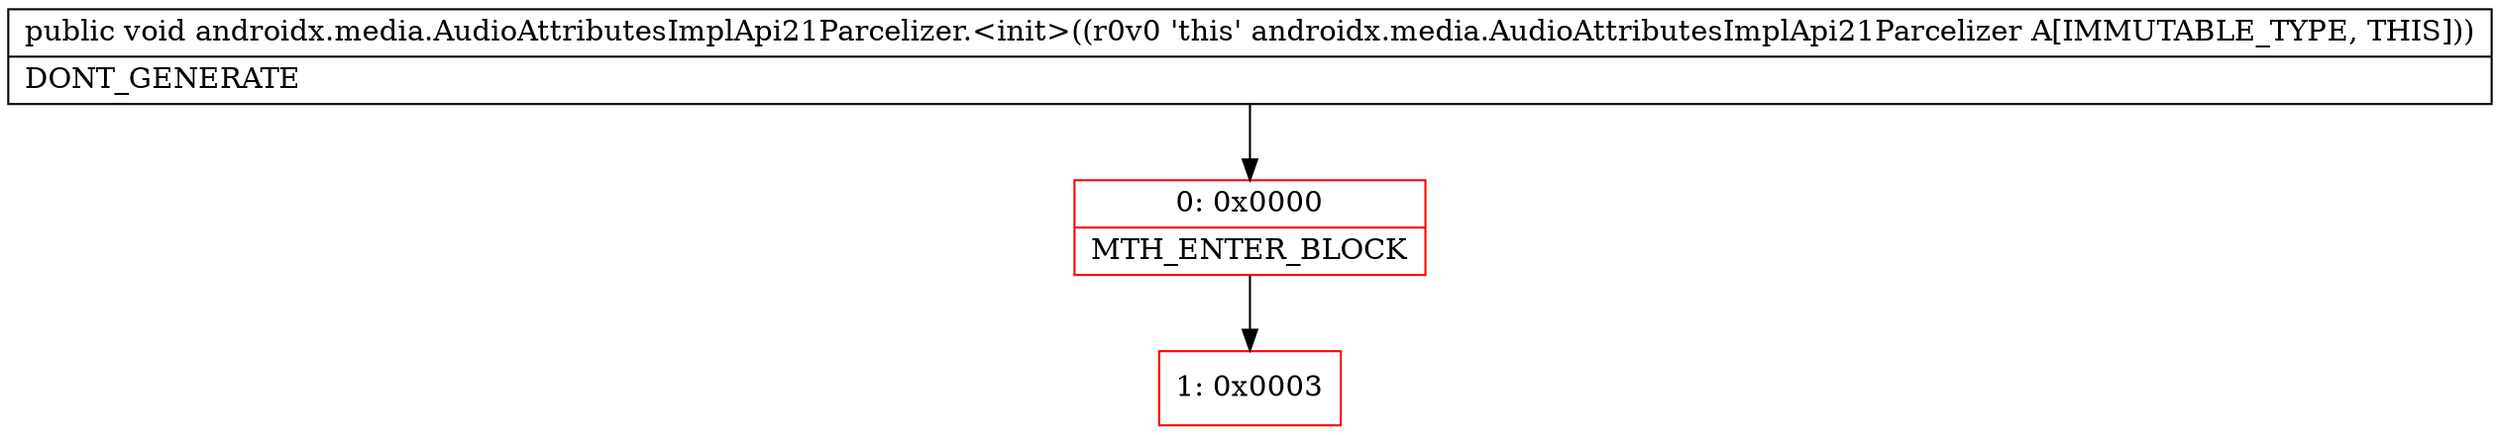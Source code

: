 digraph "CFG forandroidx.media.AudioAttributesImplApi21Parcelizer.\<init\>()V" {
subgraph cluster_Region_1881110197 {
label = "R(0)";
node [shape=record,color=blue];
}
Node_0 [shape=record,color=red,label="{0\:\ 0x0000|MTH_ENTER_BLOCK\l}"];
Node_1 [shape=record,color=red,label="{1\:\ 0x0003}"];
MethodNode[shape=record,label="{public void androidx.media.AudioAttributesImplApi21Parcelizer.\<init\>((r0v0 'this' androidx.media.AudioAttributesImplApi21Parcelizer A[IMMUTABLE_TYPE, THIS]))  | DONT_GENERATE\l}"];
MethodNode -> Node_0;
Node_0 -> Node_1;
}

